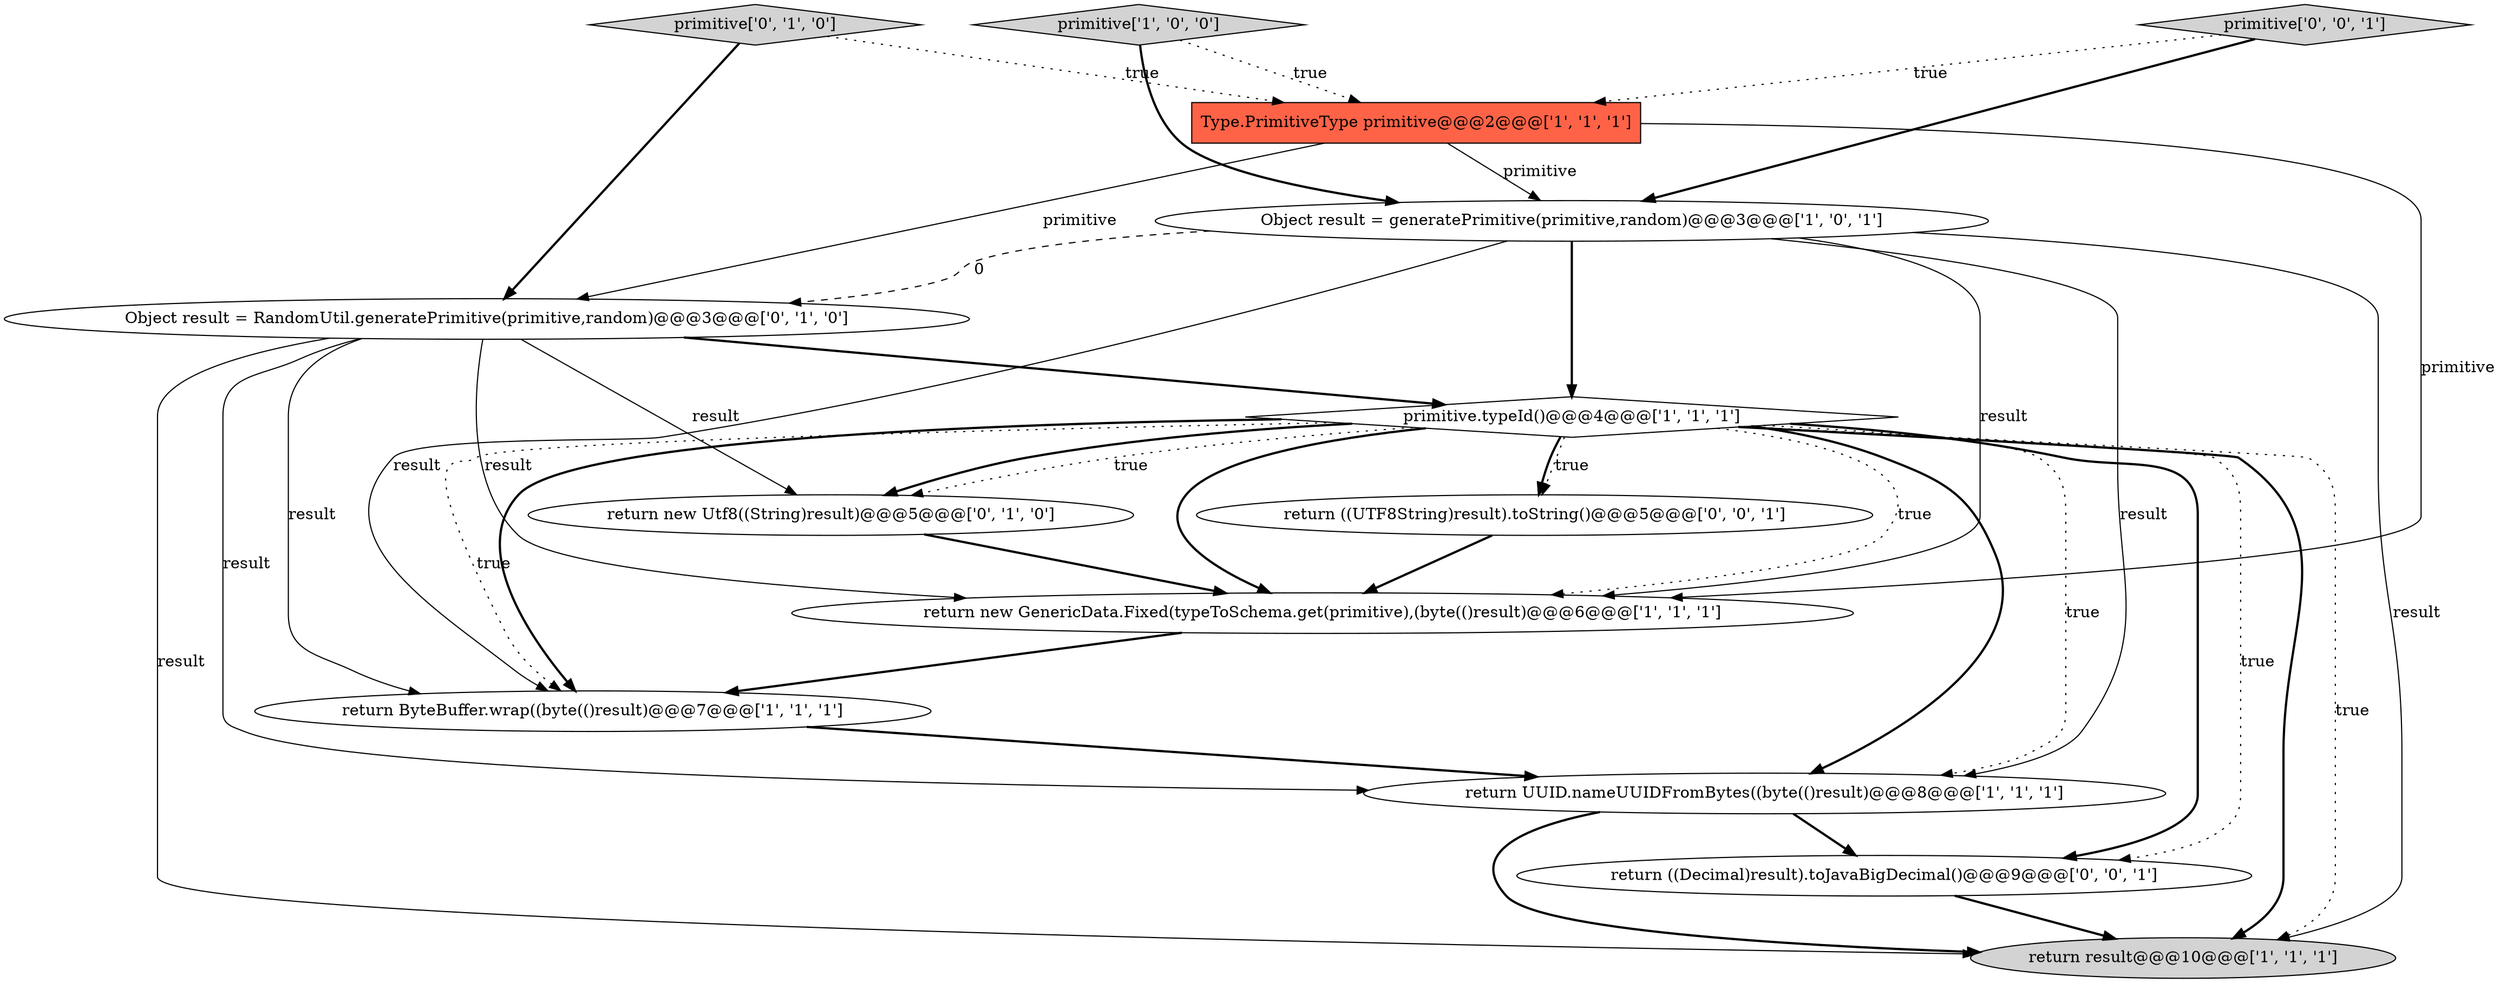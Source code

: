 digraph {
7 [style = filled, label = "return UUID.nameUUIDFromBytes((byte(()result)@@@8@@@['1', '1', '1']", fillcolor = white, shape = ellipse image = "AAA0AAABBB1BBB"];
8 [style = filled, label = "primitive['0', '1', '0']", fillcolor = lightgray, shape = diamond image = "AAA0AAABBB2BBB"];
10 [style = filled, label = "return new Utf8((String)result)@@@5@@@['0', '1', '0']", fillcolor = white, shape = ellipse image = "AAA1AAABBB2BBB"];
12 [style = filled, label = "return ((UTF8String)result).toString()@@@5@@@['0', '0', '1']", fillcolor = white, shape = ellipse image = "AAA0AAABBB3BBB"];
4 [style = filled, label = "return ByteBuffer.wrap((byte(()result)@@@7@@@['1', '1', '1']", fillcolor = white, shape = ellipse image = "AAA0AAABBB1BBB"];
3 [style = filled, label = "Type.PrimitiveType primitive@@@2@@@['1', '1', '1']", fillcolor = tomato, shape = box image = "AAA0AAABBB1BBB"];
9 [style = filled, label = "Object result = RandomUtil.generatePrimitive(primitive,random)@@@3@@@['0', '1', '0']", fillcolor = white, shape = ellipse image = "AAA1AAABBB2BBB"];
1 [style = filled, label = "primitive.typeId()@@@4@@@['1', '1', '1']", fillcolor = white, shape = diamond image = "AAA0AAABBB1BBB"];
13 [style = filled, label = "return ((Decimal)result).toJavaBigDecimal()@@@9@@@['0', '0', '1']", fillcolor = white, shape = ellipse image = "AAA0AAABBB3BBB"];
0 [style = filled, label = "primitive['1', '0', '0']", fillcolor = lightgray, shape = diamond image = "AAA0AAABBB1BBB"];
6 [style = filled, label = "Object result = generatePrimitive(primitive,random)@@@3@@@['1', '0', '1']", fillcolor = white, shape = ellipse image = "AAA0AAABBB1BBB"];
11 [style = filled, label = "primitive['0', '0', '1']", fillcolor = lightgray, shape = diamond image = "AAA0AAABBB3BBB"];
5 [style = filled, label = "return new GenericData.Fixed(typeToSchema.get(primitive),(byte(()result)@@@6@@@['1', '1', '1']", fillcolor = white, shape = ellipse image = "AAA0AAABBB1BBB"];
2 [style = filled, label = "return result@@@10@@@['1', '1', '1']", fillcolor = lightgray, shape = ellipse image = "AAA0AAABBB1BBB"];
0->6 [style = bold, label=""];
11->3 [style = dotted, label="true"];
6->4 [style = solid, label="result"];
4->7 [style = bold, label=""];
8->9 [style = bold, label=""];
1->10 [style = bold, label=""];
1->12 [style = bold, label=""];
1->7 [style = dotted, label="true"];
0->3 [style = dotted, label="true"];
6->9 [style = dashed, label="0"];
9->10 [style = solid, label="result"];
9->2 [style = solid, label="result"];
11->6 [style = bold, label=""];
5->4 [style = bold, label=""];
6->7 [style = solid, label="result"];
7->13 [style = bold, label=""];
6->2 [style = solid, label="result"];
12->5 [style = bold, label=""];
3->5 [style = solid, label="primitive"];
3->6 [style = solid, label="primitive"];
1->5 [style = dotted, label="true"];
1->13 [style = dotted, label="true"];
9->7 [style = solid, label="result"];
1->12 [style = dotted, label="true"];
1->4 [style = bold, label=""];
9->5 [style = solid, label="result"];
1->2 [style = dotted, label="true"];
8->3 [style = dotted, label="true"];
6->5 [style = solid, label="result"];
1->13 [style = bold, label=""];
1->7 [style = bold, label=""];
13->2 [style = bold, label=""];
9->1 [style = bold, label=""];
6->1 [style = bold, label=""];
1->4 [style = dotted, label="true"];
1->2 [style = bold, label=""];
10->5 [style = bold, label=""];
1->10 [style = dotted, label="true"];
9->4 [style = solid, label="result"];
3->9 [style = solid, label="primitive"];
1->5 [style = bold, label=""];
7->2 [style = bold, label=""];
}
